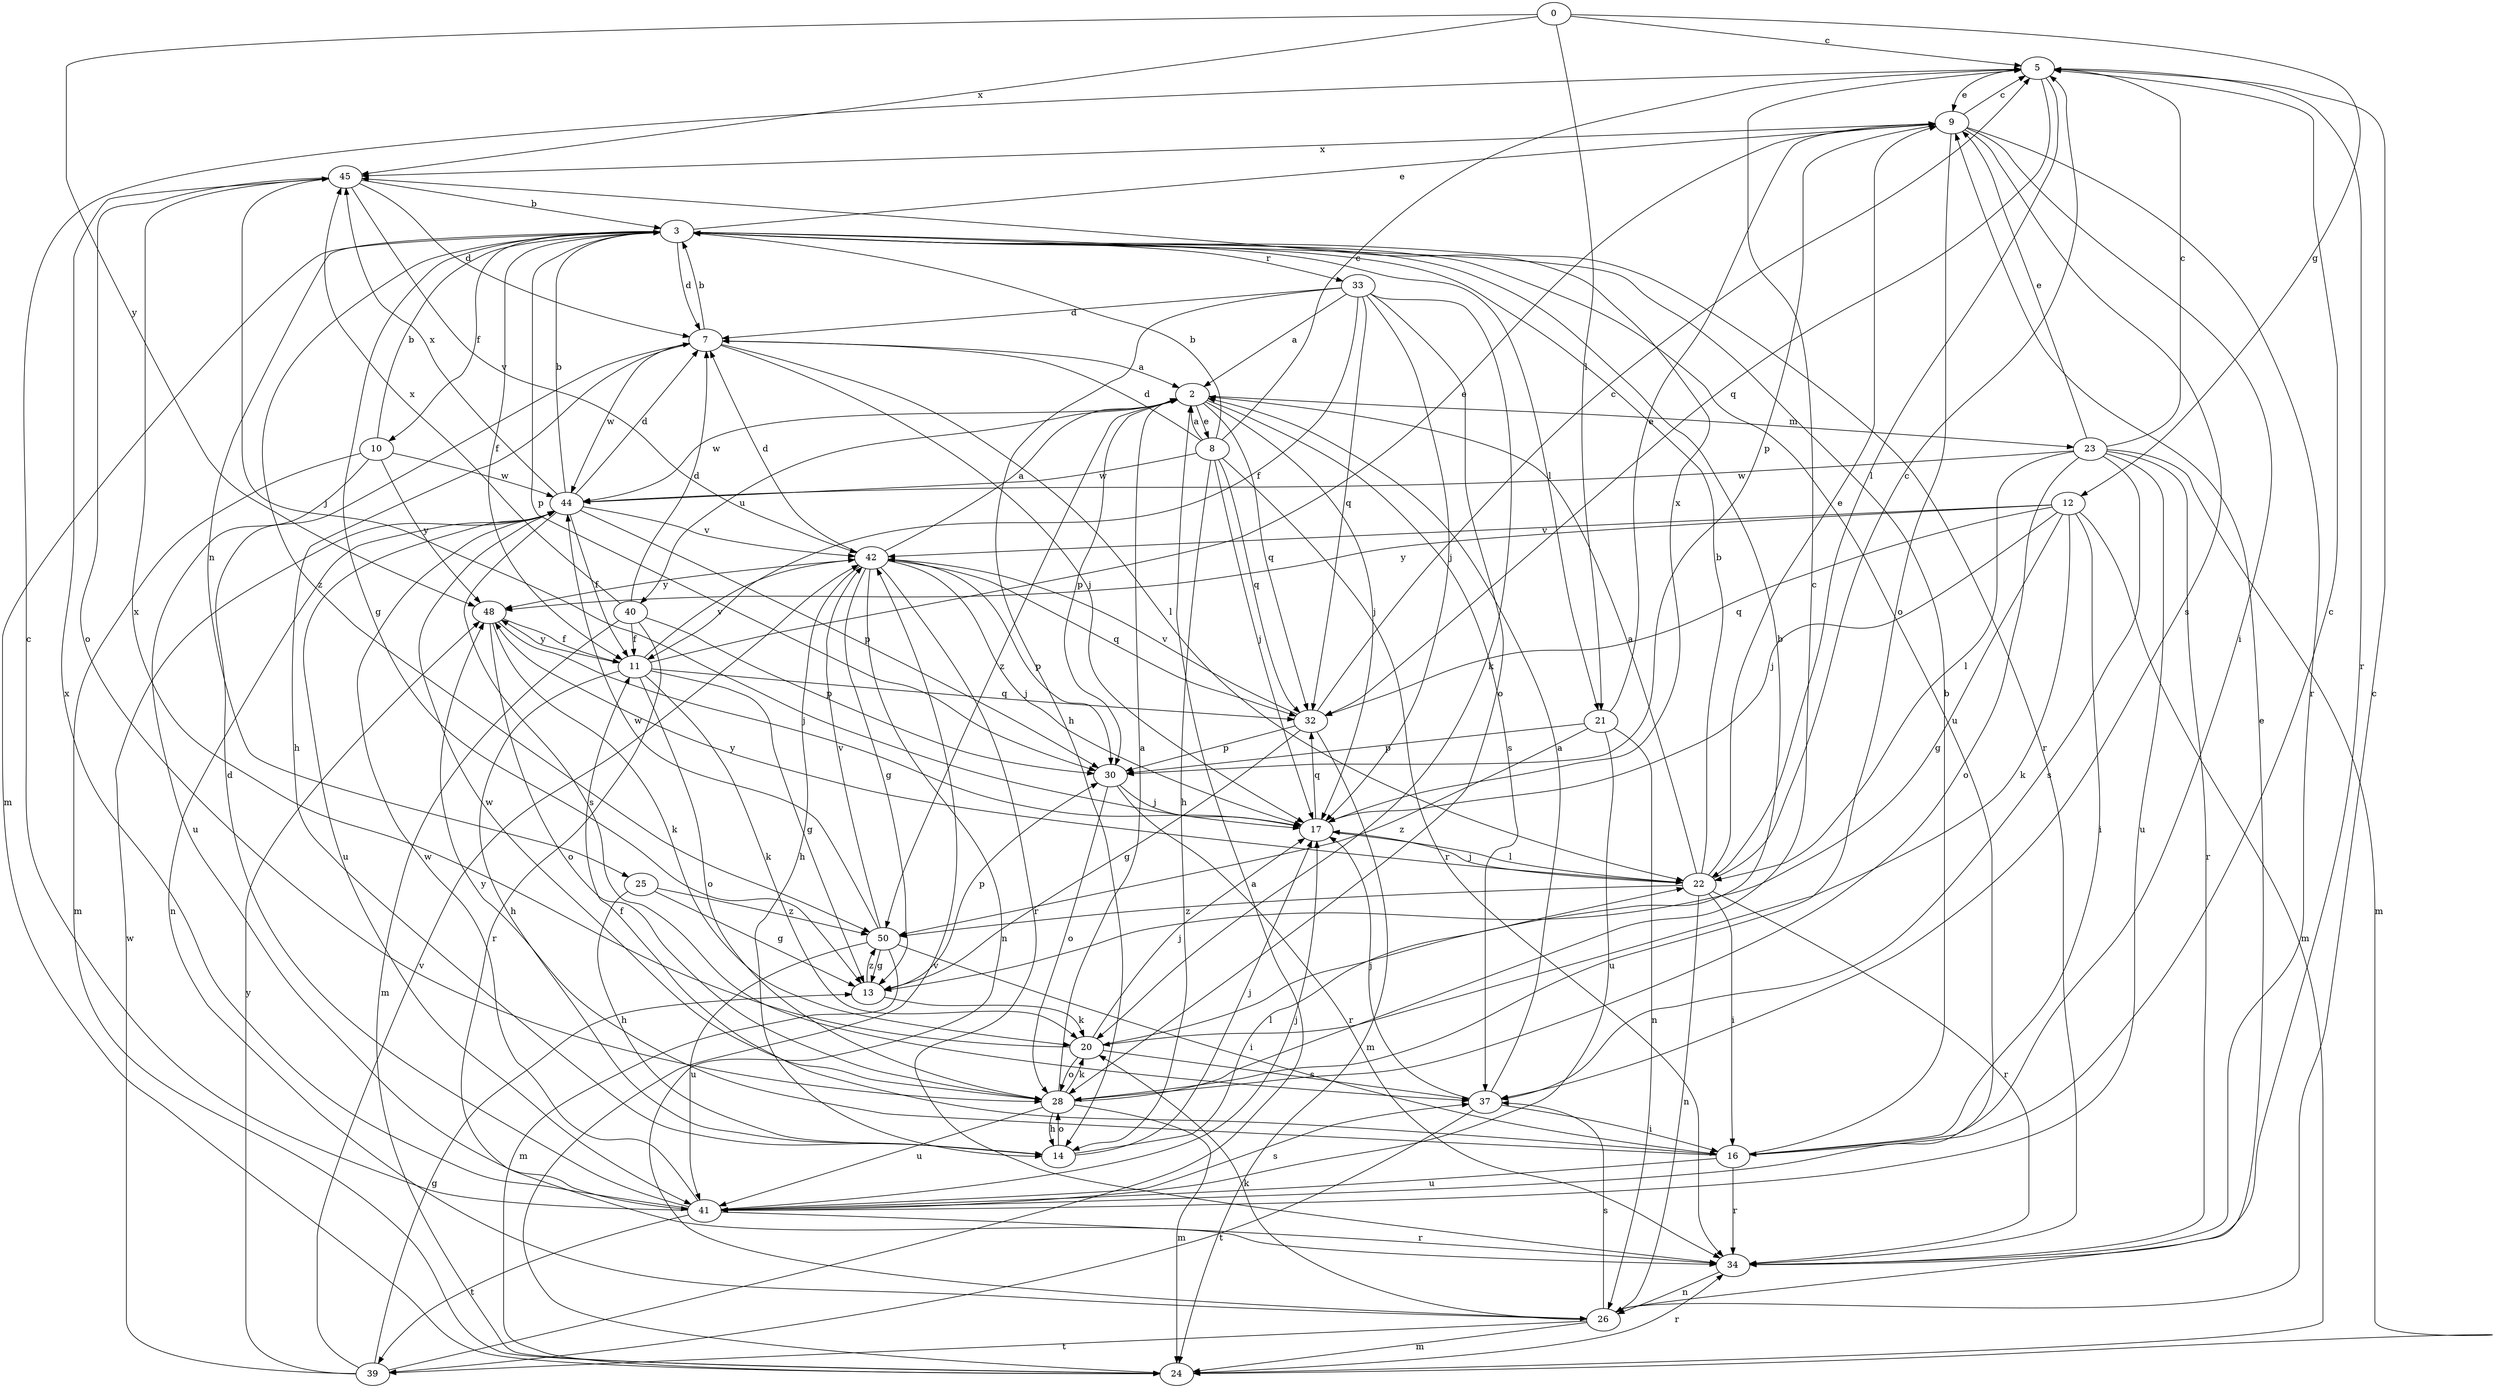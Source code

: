strict digraph  {
0;
2;
3;
5;
7;
8;
9;
10;
11;
12;
13;
14;
16;
17;
20;
21;
22;
23;
24;
25;
26;
28;
30;
32;
33;
34;
37;
39;
40;
41;
42;
44;
45;
48;
50;
0 -> 5  [label=c];
0 -> 12  [label=g];
0 -> 21  [label=l];
0 -> 45  [label=x];
0 -> 48  [label=y];
2 -> 8  [label=e];
2 -> 17  [label=j];
2 -> 23  [label=m];
2 -> 30  [label=p];
2 -> 32  [label=q];
2 -> 37  [label=s];
2 -> 40  [label=u];
2 -> 44  [label=w];
2 -> 50  [label=z];
3 -> 7  [label=d];
3 -> 9  [label=e];
3 -> 10  [label=f];
3 -> 11  [label=f];
3 -> 13  [label=g];
3 -> 21  [label=l];
3 -> 24  [label=m];
3 -> 25  [label=n];
3 -> 30  [label=p];
3 -> 33  [label=r];
3 -> 34  [label=r];
3 -> 41  [label=u];
3 -> 50  [label=z];
5 -> 9  [label=e];
5 -> 22  [label=l];
5 -> 32  [label=q];
5 -> 34  [label=r];
7 -> 2  [label=a];
7 -> 3  [label=b];
7 -> 14  [label=h];
7 -> 17  [label=j];
7 -> 22  [label=l];
7 -> 44  [label=w];
8 -> 2  [label=a];
8 -> 3  [label=b];
8 -> 5  [label=c];
8 -> 7  [label=d];
8 -> 14  [label=h];
8 -> 17  [label=j];
8 -> 32  [label=q];
8 -> 34  [label=r];
8 -> 44  [label=w];
9 -> 5  [label=c];
9 -> 16  [label=i];
9 -> 28  [label=o];
9 -> 30  [label=p];
9 -> 34  [label=r];
9 -> 37  [label=s];
9 -> 45  [label=x];
10 -> 3  [label=b];
10 -> 24  [label=m];
10 -> 41  [label=u];
10 -> 44  [label=w];
10 -> 48  [label=y];
11 -> 9  [label=e];
11 -> 13  [label=g];
11 -> 14  [label=h];
11 -> 20  [label=k];
11 -> 28  [label=o];
11 -> 32  [label=q];
11 -> 42  [label=v];
11 -> 48  [label=y];
12 -> 13  [label=g];
12 -> 16  [label=i];
12 -> 17  [label=j];
12 -> 20  [label=k];
12 -> 24  [label=m];
12 -> 32  [label=q];
12 -> 42  [label=v];
12 -> 48  [label=y];
13 -> 20  [label=k];
13 -> 30  [label=p];
13 -> 50  [label=z];
14 -> 17  [label=j];
14 -> 22  [label=l];
14 -> 28  [label=o];
16 -> 3  [label=b];
16 -> 5  [label=c];
16 -> 11  [label=f];
16 -> 34  [label=r];
16 -> 41  [label=u];
16 -> 48  [label=y];
17 -> 22  [label=l];
17 -> 32  [label=q];
17 -> 45  [label=x];
20 -> 3  [label=b];
20 -> 17  [label=j];
20 -> 28  [label=o];
20 -> 37  [label=s];
20 -> 45  [label=x];
21 -> 9  [label=e];
21 -> 26  [label=n];
21 -> 30  [label=p];
21 -> 41  [label=u];
21 -> 50  [label=z];
22 -> 2  [label=a];
22 -> 3  [label=b];
22 -> 5  [label=c];
22 -> 9  [label=e];
22 -> 16  [label=i];
22 -> 17  [label=j];
22 -> 26  [label=n];
22 -> 34  [label=r];
22 -> 48  [label=y];
22 -> 50  [label=z];
23 -> 5  [label=c];
23 -> 9  [label=e];
23 -> 22  [label=l];
23 -> 24  [label=m];
23 -> 28  [label=o];
23 -> 34  [label=r];
23 -> 37  [label=s];
23 -> 41  [label=u];
23 -> 44  [label=w];
24 -> 34  [label=r];
24 -> 42  [label=v];
25 -> 13  [label=g];
25 -> 14  [label=h];
25 -> 50  [label=z];
26 -> 5  [label=c];
26 -> 9  [label=e];
26 -> 20  [label=k];
26 -> 24  [label=m];
26 -> 37  [label=s];
26 -> 39  [label=t];
28 -> 2  [label=a];
28 -> 5  [label=c];
28 -> 14  [label=h];
28 -> 20  [label=k];
28 -> 24  [label=m];
28 -> 41  [label=u];
28 -> 44  [label=w];
30 -> 17  [label=j];
30 -> 28  [label=o];
30 -> 34  [label=r];
32 -> 5  [label=c];
32 -> 13  [label=g];
32 -> 24  [label=m];
32 -> 30  [label=p];
32 -> 42  [label=v];
33 -> 2  [label=a];
33 -> 7  [label=d];
33 -> 11  [label=f];
33 -> 14  [label=h];
33 -> 17  [label=j];
33 -> 20  [label=k];
33 -> 28  [label=o];
33 -> 32  [label=q];
34 -> 26  [label=n];
37 -> 2  [label=a];
37 -> 16  [label=i];
37 -> 17  [label=j];
37 -> 39  [label=t];
39 -> 2  [label=a];
39 -> 13  [label=g];
39 -> 42  [label=v];
39 -> 44  [label=w];
39 -> 48  [label=y];
40 -> 7  [label=d];
40 -> 11  [label=f];
40 -> 24  [label=m];
40 -> 30  [label=p];
40 -> 34  [label=r];
40 -> 45  [label=x];
41 -> 5  [label=c];
41 -> 7  [label=d];
41 -> 17  [label=j];
41 -> 34  [label=r];
41 -> 37  [label=s];
41 -> 39  [label=t];
41 -> 44  [label=w];
41 -> 45  [label=x];
42 -> 2  [label=a];
42 -> 7  [label=d];
42 -> 13  [label=g];
42 -> 14  [label=h];
42 -> 17  [label=j];
42 -> 26  [label=n];
42 -> 30  [label=p];
42 -> 32  [label=q];
42 -> 34  [label=r];
42 -> 48  [label=y];
44 -> 3  [label=b];
44 -> 7  [label=d];
44 -> 11  [label=f];
44 -> 26  [label=n];
44 -> 30  [label=p];
44 -> 37  [label=s];
44 -> 41  [label=u];
44 -> 42  [label=v];
44 -> 45  [label=x];
45 -> 3  [label=b];
45 -> 7  [label=d];
45 -> 17  [label=j];
45 -> 28  [label=o];
45 -> 42  [label=v];
48 -> 11  [label=f];
48 -> 17  [label=j];
48 -> 20  [label=k];
48 -> 28  [label=o];
50 -> 13  [label=g];
50 -> 16  [label=i];
50 -> 24  [label=m];
50 -> 41  [label=u];
50 -> 42  [label=v];
50 -> 44  [label=w];
}
